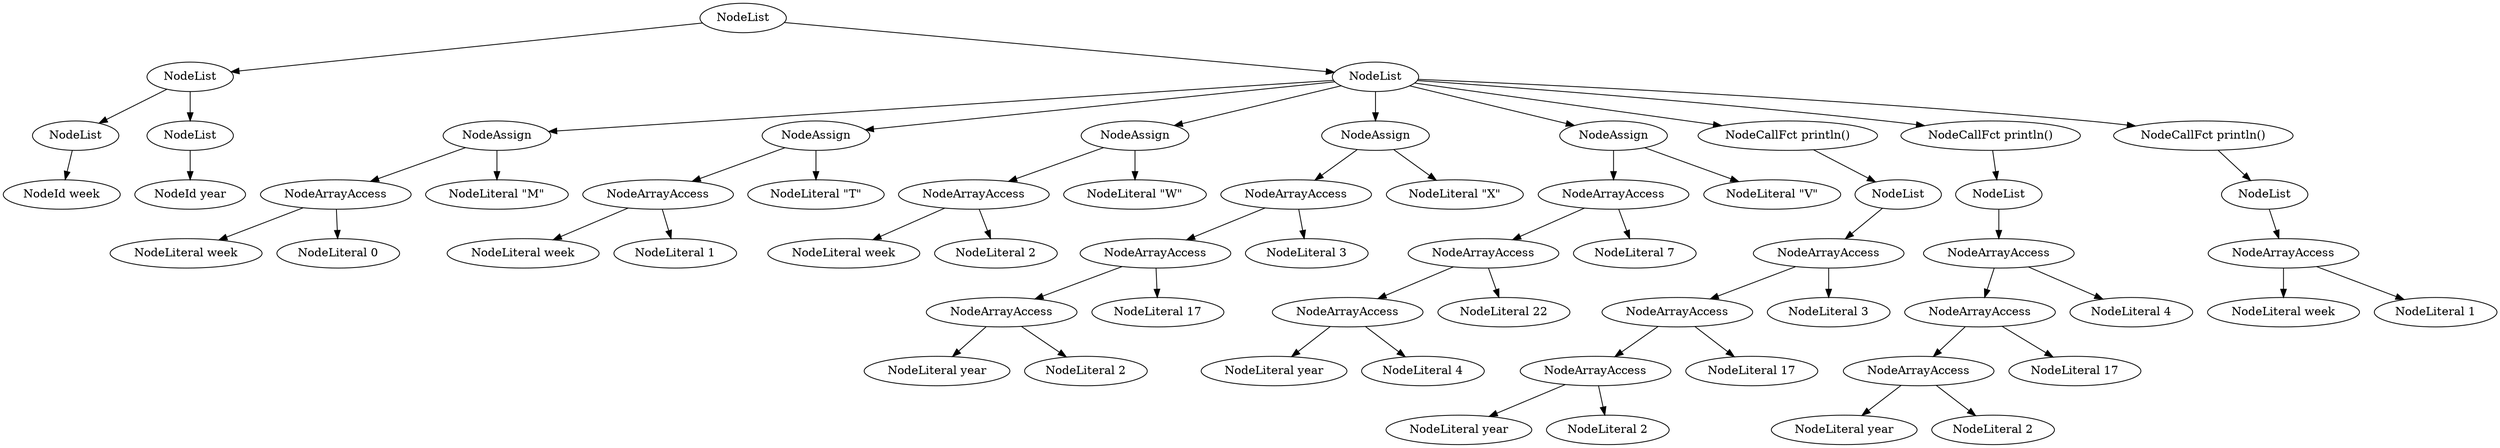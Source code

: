 digraph Stree {
node_62 [shape="ellipse", label="NodeList"];
node_2 [shape="ellipse", label="NodeList"];
node_0 [shape="ellipse", label="NodeList"];
node_1 [shape="ellipse", label="NodeId week"];
node_0 -> node_1;
node_2 -> node_0;
node_3 [shape="ellipse", label="NodeList"];
node_4 [shape="ellipse", label="NodeId year"];
node_3 -> node_4;
node_2 -> node_3;
node_62 -> node_2;
node_10 [shape="ellipse", label="NodeList"];
node_9 [shape="ellipse", label="NodeAssign"];
node_7 [shape="ellipse", label="NodeArrayAccess"];
node_5 [shape="ellipse", label="NodeLiteral week"];
node_7 -> node_5;
node_6 [shape="ellipse", label="NodeLiteral 0"];
node_7 -> node_6;
node_9 -> node_7;
node_8 [shape="ellipse", label="NodeLiteral \"M\""];
node_9 -> node_8;
node_10 -> node_9;
node_15 [shape="ellipse", label="NodeAssign"];
node_13 [shape="ellipse", label="NodeArrayAccess"];
node_11 [shape="ellipse", label="NodeLiteral week"];
node_13 -> node_11;
node_12 [shape="ellipse", label="NodeLiteral 1"];
node_13 -> node_12;
node_15 -> node_13;
node_14 [shape="ellipse", label="NodeLiteral \"T\""];
node_15 -> node_14;
node_10 -> node_15;
node_20 [shape="ellipse", label="NodeAssign"];
node_18 [shape="ellipse", label="NodeArrayAccess"];
node_16 [shape="ellipse", label="NodeLiteral week"];
node_18 -> node_16;
node_17 [shape="ellipse", label="NodeLiteral 2"];
node_18 -> node_17;
node_20 -> node_18;
node_19 [shape="ellipse", label="NodeLiteral \"W\""];
node_20 -> node_19;
node_10 -> node_20;
node_29 [shape="ellipse", label="NodeAssign"];
node_27 [shape="ellipse", label="NodeArrayAccess"];
node_25 [shape="ellipse", label="NodeArrayAccess"];
node_23 [shape="ellipse", label="NodeArrayAccess"];
node_21 [shape="ellipse", label="NodeLiteral year"];
node_23 -> node_21;
node_22 [shape="ellipse", label="NodeLiteral 2"];
node_23 -> node_22;
node_25 -> node_23;
node_24 [shape="ellipse", label="NodeLiteral 17"];
node_25 -> node_24;
node_27 -> node_25;
node_26 [shape="ellipse", label="NodeLiteral 3"];
node_27 -> node_26;
node_29 -> node_27;
node_28 [shape="ellipse", label="NodeLiteral \"X\""];
node_29 -> node_28;
node_10 -> node_29;
node_38 [shape="ellipse", label="NodeAssign"];
node_36 [shape="ellipse", label="NodeArrayAccess"];
node_34 [shape="ellipse", label="NodeArrayAccess"];
node_32 [shape="ellipse", label="NodeArrayAccess"];
node_30 [shape="ellipse", label="NodeLiteral year"];
node_32 -> node_30;
node_31 [shape="ellipse", label="NodeLiteral 4"];
node_32 -> node_31;
node_34 -> node_32;
node_33 [shape="ellipse", label="NodeLiteral 22"];
node_34 -> node_33;
node_36 -> node_34;
node_35 [shape="ellipse", label="NodeLiteral 7"];
node_36 -> node_35;
node_38 -> node_36;
node_37 [shape="ellipse", label="NodeLiteral \"V\""];
node_38 -> node_37;
node_10 -> node_38;
node_47 [shape="ellipse", label="NodeCallFct println()"];
node_46 [shape="ellipse", label="NodeList"];
node_45 [shape="ellipse", label="NodeArrayAccess"];
node_43 [shape="ellipse", label="NodeArrayAccess"];
node_41 [shape="ellipse", label="NodeArrayAccess"];
node_39 [shape="ellipse", label="NodeLiteral year"];
node_41 -> node_39;
node_40 [shape="ellipse", label="NodeLiteral 2"];
node_41 -> node_40;
node_43 -> node_41;
node_42 [shape="ellipse", label="NodeLiteral 17"];
node_43 -> node_42;
node_45 -> node_43;
node_44 [shape="ellipse", label="NodeLiteral 3"];
node_45 -> node_44;
node_46 -> node_45;
node_47 -> node_46;
node_10 -> node_47;
node_56 [shape="ellipse", label="NodeCallFct println()"];
node_55 [shape="ellipse", label="NodeList"];
node_54 [shape="ellipse", label="NodeArrayAccess"];
node_52 [shape="ellipse", label="NodeArrayAccess"];
node_50 [shape="ellipse", label="NodeArrayAccess"];
node_48 [shape="ellipse", label="NodeLiteral year"];
node_50 -> node_48;
node_49 [shape="ellipse", label="NodeLiteral 2"];
node_50 -> node_49;
node_52 -> node_50;
node_51 [shape="ellipse", label="NodeLiteral 17"];
node_52 -> node_51;
node_54 -> node_52;
node_53 [shape="ellipse", label="NodeLiteral 4"];
node_54 -> node_53;
node_55 -> node_54;
node_56 -> node_55;
node_10 -> node_56;
node_61 [shape="ellipse", label="NodeCallFct println()"];
node_60 [shape="ellipse", label="NodeList"];
node_59 [shape="ellipse", label="NodeArrayAccess"];
node_57 [shape="ellipse", label="NodeLiteral week"];
node_59 -> node_57;
node_58 [shape="ellipse", label="NodeLiteral 1"];
node_59 -> node_58;
node_60 -> node_59;
node_61 -> node_60;
node_10 -> node_61;
node_62 -> node_10;
}

